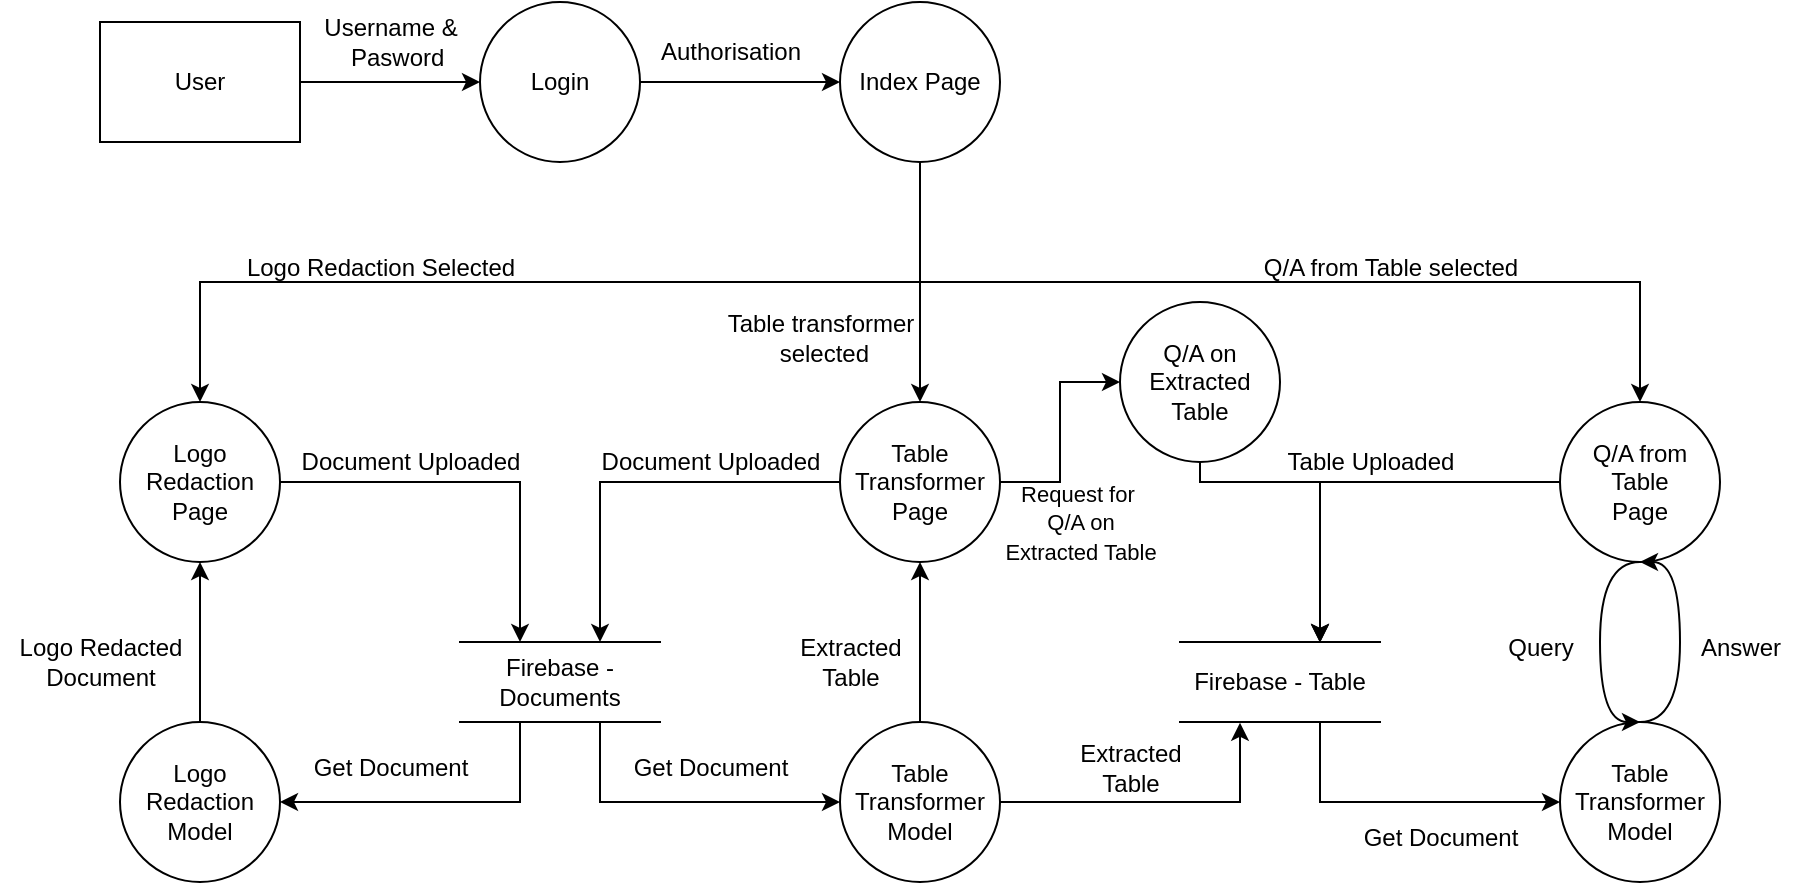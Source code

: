 <mxfile version="21.6.9" type="github">
  <diagram name="Page-1" id="n5cUWILyCTMb5AP5SN0Y">
    <mxGraphModel dx="956" dy="527" grid="1" gridSize="10" guides="1" tooltips="1" connect="1" arrows="1" fold="1" page="1" pageScale="1" pageWidth="1700" pageHeight="1100" math="0" shadow="0">
      <root>
        <mxCell id="0" />
        <mxCell id="1" parent="0" />
        <mxCell id="ej4gqfxKE3M-qN2YQfm8-6" style="edgeStyle=orthogonalEdgeStyle;rounded=0;orthogonalLoop=1;jettySize=auto;html=1;entryX=0;entryY=0.5;entryDx=0;entryDy=0;" edge="1" parent="1" source="ej4gqfxKE3M-qN2YQfm8-1" target="ej4gqfxKE3M-qN2YQfm8-5">
          <mxGeometry relative="1" as="geometry" />
        </mxCell>
        <mxCell id="ej4gqfxKE3M-qN2YQfm8-1" value="Login" style="shape=ellipse;html=1;dashed=0;whiteSpace=wrap;aspect=fixed;perimeter=ellipsePerimeter;" vertex="1" parent="1">
          <mxGeometry x="580" y="320" width="80" height="80" as="geometry" />
        </mxCell>
        <mxCell id="ej4gqfxKE3M-qN2YQfm8-3" style="edgeStyle=orthogonalEdgeStyle;rounded=0;orthogonalLoop=1;jettySize=auto;html=1;" edge="1" parent="1" source="ej4gqfxKE3M-qN2YQfm8-2" target="ej4gqfxKE3M-qN2YQfm8-1">
          <mxGeometry relative="1" as="geometry" />
        </mxCell>
        <mxCell id="ej4gqfxKE3M-qN2YQfm8-2" value="User" style="html=1;dashed=0;whiteSpace=wrap;" vertex="1" parent="1">
          <mxGeometry x="390" y="330" width="100" height="60" as="geometry" />
        </mxCell>
        <mxCell id="ej4gqfxKE3M-qN2YQfm8-4" value="Username &amp;amp;&lt;br&gt;&amp;nbsp; Pasword" style="text;html=1;align=center;verticalAlign=middle;resizable=0;points=[];autosize=1;strokeColor=none;fillColor=none;" vertex="1" parent="1">
          <mxGeometry x="490" y="320" width="90" height="40" as="geometry" />
        </mxCell>
        <mxCell id="ej4gqfxKE3M-qN2YQfm8-12" style="edgeStyle=orthogonalEdgeStyle;rounded=0;orthogonalLoop=1;jettySize=auto;html=1;exitX=0.5;exitY=1;exitDx=0;exitDy=0;entryX=0.5;entryY=0;entryDx=0;entryDy=0;" edge="1" parent="1" source="ej4gqfxKE3M-qN2YQfm8-5" target="ej4gqfxKE3M-qN2YQfm8-9">
          <mxGeometry relative="1" as="geometry" />
        </mxCell>
        <mxCell id="ej4gqfxKE3M-qN2YQfm8-13" style="edgeStyle=orthogonalEdgeStyle;rounded=0;orthogonalLoop=1;jettySize=auto;html=1;exitX=0.5;exitY=1;exitDx=0;exitDy=0;" edge="1" parent="1" source="ej4gqfxKE3M-qN2YQfm8-5" target="ej4gqfxKE3M-qN2YQfm8-10">
          <mxGeometry relative="1" as="geometry" />
        </mxCell>
        <mxCell id="ej4gqfxKE3M-qN2YQfm8-14" style="edgeStyle=orthogonalEdgeStyle;rounded=0;orthogonalLoop=1;jettySize=auto;html=1;exitX=0.5;exitY=1;exitDx=0;exitDy=0;" edge="1" parent="1" source="ej4gqfxKE3M-qN2YQfm8-5" target="ej4gqfxKE3M-qN2YQfm8-11">
          <mxGeometry relative="1" as="geometry" />
        </mxCell>
        <mxCell id="ej4gqfxKE3M-qN2YQfm8-5" value="Index Page" style="shape=ellipse;html=1;dashed=0;whiteSpace=wrap;aspect=fixed;perimeter=ellipsePerimeter;" vertex="1" parent="1">
          <mxGeometry x="760" y="320" width="80" height="80" as="geometry" />
        </mxCell>
        <mxCell id="ej4gqfxKE3M-qN2YQfm8-8" value="Authorisation" style="text;html=1;align=center;verticalAlign=middle;resizable=0;points=[];autosize=1;strokeColor=none;fillColor=none;" vertex="1" parent="1">
          <mxGeometry x="660" y="330" width="90" height="30" as="geometry" />
        </mxCell>
        <mxCell id="ej4gqfxKE3M-qN2YQfm8-19" style="edgeStyle=orthogonalEdgeStyle;rounded=0;orthogonalLoop=1;jettySize=auto;html=1;" edge="1" parent="1" source="ej4gqfxKE3M-qN2YQfm8-9" target="ej4gqfxKE3M-qN2YQfm8-18">
          <mxGeometry relative="1" as="geometry">
            <Array as="points">
              <mxPoint x="600" y="560" />
            </Array>
          </mxGeometry>
        </mxCell>
        <mxCell id="ej4gqfxKE3M-qN2YQfm8-9" value="Logo Redaction Page" style="shape=ellipse;html=1;dashed=0;whiteSpace=wrap;aspect=fixed;perimeter=ellipsePerimeter;" vertex="1" parent="1">
          <mxGeometry x="400" y="520" width="80" height="80" as="geometry" />
        </mxCell>
        <mxCell id="ej4gqfxKE3M-qN2YQfm8-20" style="edgeStyle=orthogonalEdgeStyle;rounded=0;orthogonalLoop=1;jettySize=auto;html=1;exitX=0;exitY=0.5;exitDx=0;exitDy=0;" edge="1" parent="1" source="ej4gqfxKE3M-qN2YQfm8-10" target="ej4gqfxKE3M-qN2YQfm8-18">
          <mxGeometry relative="1" as="geometry">
            <Array as="points">
              <mxPoint x="640" y="560" />
            </Array>
          </mxGeometry>
        </mxCell>
        <mxCell id="ej4gqfxKE3M-qN2YQfm8-56" style="edgeStyle=orthogonalEdgeStyle;rounded=0;orthogonalLoop=1;jettySize=auto;html=1;exitX=1;exitY=0.5;exitDx=0;exitDy=0;entryX=0;entryY=0.5;entryDx=0;entryDy=0;" edge="1" parent="1" source="ej4gqfxKE3M-qN2YQfm8-10" target="ej4gqfxKE3M-qN2YQfm8-55">
          <mxGeometry relative="1" as="geometry" />
        </mxCell>
        <mxCell id="ej4gqfxKE3M-qN2YQfm8-10" value="Table Transformer Page" style="shape=ellipse;html=1;dashed=0;whiteSpace=wrap;aspect=fixed;perimeter=ellipsePerimeter;" vertex="1" parent="1">
          <mxGeometry x="760" y="520" width="80" height="80" as="geometry" />
        </mxCell>
        <mxCell id="ej4gqfxKE3M-qN2YQfm8-39" style="edgeStyle=orthogonalEdgeStyle;rounded=0;orthogonalLoop=1;jettySize=auto;html=1;entryX=0.7;entryY=0.01;entryDx=0;entryDy=0;entryPerimeter=0;" edge="1" parent="1" source="ej4gqfxKE3M-qN2YQfm8-11" target="ej4gqfxKE3M-qN2YQfm8-36">
          <mxGeometry relative="1" as="geometry">
            <Array as="points">
              <mxPoint x="1000" y="560" />
            </Array>
          </mxGeometry>
        </mxCell>
        <mxCell id="ej4gqfxKE3M-qN2YQfm8-11" value="Q/A from Table&lt;br&gt;Page" style="shape=ellipse;html=1;dashed=0;whiteSpace=wrap;aspect=fixed;perimeter=ellipsePerimeter;" vertex="1" parent="1">
          <mxGeometry x="1120" y="520" width="80" height="80" as="geometry" />
        </mxCell>
        <mxCell id="ej4gqfxKE3M-qN2YQfm8-15" value="Logo Redaction Selected" style="text;html=1;align=center;verticalAlign=middle;resizable=0;points=[];autosize=1;strokeColor=none;fillColor=none;" vertex="1" parent="1">
          <mxGeometry x="450" y="438" width="160" height="30" as="geometry" />
        </mxCell>
        <mxCell id="ej4gqfxKE3M-qN2YQfm8-16" value="Table transformer&lt;br&gt;&amp;nbsp;selected" style="text;html=1;align=center;verticalAlign=middle;resizable=0;points=[];autosize=1;strokeColor=none;fillColor=none;" vertex="1" parent="1">
          <mxGeometry x="690" y="468" width="120" height="40" as="geometry" />
        </mxCell>
        <mxCell id="ej4gqfxKE3M-qN2YQfm8-17" value="Q/A from Table selected" style="text;html=1;align=center;verticalAlign=middle;resizable=0;points=[];autosize=1;strokeColor=none;fillColor=none;" vertex="1" parent="1">
          <mxGeometry x="960" y="438" width="150" height="30" as="geometry" />
        </mxCell>
        <mxCell id="ej4gqfxKE3M-qN2YQfm8-25" style="edgeStyle=orthogonalEdgeStyle;rounded=0;orthogonalLoop=1;jettySize=auto;html=1;exitX=0.25;exitY=1;exitDx=0;exitDy=0;entryX=1;entryY=0.5;entryDx=0;entryDy=0;" edge="1" parent="1" source="ej4gqfxKE3M-qN2YQfm8-18" target="ej4gqfxKE3M-qN2YQfm8-24">
          <mxGeometry relative="1" as="geometry">
            <Array as="points">
              <mxPoint x="600" y="680" />
              <mxPoint x="600" y="720" />
            </Array>
          </mxGeometry>
        </mxCell>
        <mxCell id="ej4gqfxKE3M-qN2YQfm8-32" style="edgeStyle=orthogonalEdgeStyle;rounded=0;orthogonalLoop=1;jettySize=auto;html=1;exitX=0.75;exitY=1;exitDx=0;exitDy=0;entryX=0;entryY=0.5;entryDx=0;entryDy=0;" edge="1" parent="1" source="ej4gqfxKE3M-qN2YQfm8-18" target="ej4gqfxKE3M-qN2YQfm8-31">
          <mxGeometry relative="1" as="geometry">
            <Array as="points">
              <mxPoint x="640" y="680" />
              <mxPoint x="640" y="720" />
            </Array>
          </mxGeometry>
        </mxCell>
        <mxCell id="ej4gqfxKE3M-qN2YQfm8-18" value="Firebase - Documents" style="html=1;dashed=0;whiteSpace=wrap;shape=partialRectangle;right=0;left=0;" vertex="1" parent="1">
          <mxGeometry x="570" y="640" width="100" height="40" as="geometry" />
        </mxCell>
        <mxCell id="ej4gqfxKE3M-qN2YQfm8-21" value="Document Uploaded" style="text;html=1;align=center;verticalAlign=middle;resizable=0;points=[];autosize=1;strokeColor=none;fillColor=none;" vertex="1" parent="1">
          <mxGeometry x="480" y="535" width="130" height="30" as="geometry" />
        </mxCell>
        <mxCell id="ej4gqfxKE3M-qN2YQfm8-22" value="Document Uploaded" style="text;html=1;align=center;verticalAlign=middle;resizable=0;points=[];autosize=1;strokeColor=none;fillColor=none;" vertex="1" parent="1">
          <mxGeometry x="630" y="535" width="130" height="30" as="geometry" />
        </mxCell>
        <mxCell id="ej4gqfxKE3M-qN2YQfm8-27" style="edgeStyle=orthogonalEdgeStyle;rounded=0;orthogonalLoop=1;jettySize=auto;html=1;exitX=0.5;exitY=0;exitDx=0;exitDy=0;entryX=0.5;entryY=1;entryDx=0;entryDy=0;" edge="1" parent="1" source="ej4gqfxKE3M-qN2YQfm8-24" target="ej4gqfxKE3M-qN2YQfm8-9">
          <mxGeometry relative="1" as="geometry">
            <mxPoint x="450" y="610" as="targetPoint" />
          </mxGeometry>
        </mxCell>
        <mxCell id="ej4gqfxKE3M-qN2YQfm8-24" value="Logo Redaction Model" style="shape=ellipse;html=1;dashed=0;whiteSpace=wrap;aspect=fixed;perimeter=ellipsePerimeter;" vertex="1" parent="1">
          <mxGeometry x="400" y="680" width="80" height="80" as="geometry" />
        </mxCell>
        <mxCell id="ej4gqfxKE3M-qN2YQfm8-26" value="Get Document" style="text;html=1;align=center;verticalAlign=middle;resizable=0;points=[];autosize=1;strokeColor=none;fillColor=none;" vertex="1" parent="1">
          <mxGeometry x="485" y="688" width="100" height="30" as="geometry" />
        </mxCell>
        <mxCell id="ej4gqfxKE3M-qN2YQfm8-28" value="Logo Redacted &lt;br&gt;Document" style="text;html=1;align=center;verticalAlign=middle;resizable=0;points=[];autosize=1;strokeColor=none;fillColor=none;" vertex="1" parent="1">
          <mxGeometry x="340" y="630" width="100" height="40" as="geometry" />
        </mxCell>
        <mxCell id="ej4gqfxKE3M-qN2YQfm8-34" style="edgeStyle=orthogonalEdgeStyle;rounded=0;orthogonalLoop=1;jettySize=auto;html=1;exitX=0.5;exitY=0;exitDx=0;exitDy=0;entryX=0.5;entryY=1;entryDx=0;entryDy=0;" edge="1" parent="1" source="ej4gqfxKE3M-qN2YQfm8-31" target="ej4gqfxKE3M-qN2YQfm8-10">
          <mxGeometry relative="1" as="geometry" />
        </mxCell>
        <mxCell id="ej4gqfxKE3M-qN2YQfm8-37" style="edgeStyle=orthogonalEdgeStyle;rounded=0;orthogonalLoop=1;jettySize=auto;html=1;exitX=1;exitY=0.5;exitDx=0;exitDy=0;entryX=0.304;entryY=1.01;entryDx=0;entryDy=0;entryPerimeter=0;" edge="1" parent="1" source="ej4gqfxKE3M-qN2YQfm8-31" target="ej4gqfxKE3M-qN2YQfm8-36">
          <mxGeometry relative="1" as="geometry">
            <Array as="points">
              <mxPoint x="960" y="720" />
              <mxPoint x="960" y="680" />
            </Array>
          </mxGeometry>
        </mxCell>
        <mxCell id="ej4gqfxKE3M-qN2YQfm8-31" value="Table Transformer Model" style="shape=ellipse;html=1;dashed=0;whiteSpace=wrap;aspect=fixed;perimeter=ellipsePerimeter;" vertex="1" parent="1">
          <mxGeometry x="760" y="680" width="80" height="80" as="geometry" />
        </mxCell>
        <mxCell id="ej4gqfxKE3M-qN2YQfm8-33" value="Get Document" style="text;html=1;align=center;verticalAlign=middle;resizable=0;points=[];autosize=1;strokeColor=none;fillColor=none;" vertex="1" parent="1">
          <mxGeometry x="645" y="688" width="100" height="30" as="geometry" />
        </mxCell>
        <mxCell id="ej4gqfxKE3M-qN2YQfm8-35" value="Extracted &lt;br&gt;Table" style="text;html=1;align=center;verticalAlign=middle;resizable=0;points=[];autosize=1;strokeColor=none;fillColor=none;" vertex="1" parent="1">
          <mxGeometry x="730" y="630" width="70" height="40" as="geometry" />
        </mxCell>
        <mxCell id="ej4gqfxKE3M-qN2YQfm8-42" style="edgeStyle=orthogonalEdgeStyle;rounded=0;orthogonalLoop=1;jettySize=auto;html=1;exitX=0.75;exitY=1;exitDx=0;exitDy=0;entryX=0;entryY=0.5;entryDx=0;entryDy=0;" edge="1" parent="1" source="ej4gqfxKE3M-qN2YQfm8-36" target="ej4gqfxKE3M-qN2YQfm8-41">
          <mxGeometry relative="1" as="geometry">
            <mxPoint x="970" y="680" as="sourcePoint" />
            <mxPoint x="1085" y="720" as="targetPoint" />
            <Array as="points">
              <mxPoint x="1000" y="680" />
              <mxPoint x="1000" y="720" />
            </Array>
          </mxGeometry>
        </mxCell>
        <mxCell id="ej4gqfxKE3M-qN2YQfm8-36" value="Firebase - Table" style="html=1;dashed=0;whiteSpace=wrap;shape=partialRectangle;right=0;left=0;" vertex="1" parent="1">
          <mxGeometry x="930" y="640" width="100" height="40" as="geometry" />
        </mxCell>
        <mxCell id="ej4gqfxKE3M-qN2YQfm8-38" value="Extracted &lt;br&gt;Table" style="text;html=1;align=center;verticalAlign=middle;resizable=0;points=[];autosize=1;strokeColor=none;fillColor=none;" vertex="1" parent="1">
          <mxGeometry x="870" y="683" width="70" height="40" as="geometry" />
        </mxCell>
        <mxCell id="ej4gqfxKE3M-qN2YQfm8-40" value="Table Uploaded" style="text;html=1;align=center;verticalAlign=middle;resizable=0;points=[];autosize=1;strokeColor=none;fillColor=none;" vertex="1" parent="1">
          <mxGeometry x="970" y="535" width="110" height="30" as="geometry" />
        </mxCell>
        <mxCell id="ej4gqfxKE3M-qN2YQfm8-49" style="edgeStyle=orthogonalEdgeStyle;rounded=0;orthogonalLoop=1;jettySize=auto;html=1;exitX=0.5;exitY=0;exitDx=0;exitDy=0;entryX=0.5;entryY=1;entryDx=0;entryDy=0;curved=1;" edge="1" parent="1" source="ej4gqfxKE3M-qN2YQfm8-41" target="ej4gqfxKE3M-qN2YQfm8-11">
          <mxGeometry relative="1" as="geometry">
            <Array as="points">
              <mxPoint x="1180" y="680" />
              <mxPoint x="1180" y="600" />
            </Array>
          </mxGeometry>
        </mxCell>
        <mxCell id="ej4gqfxKE3M-qN2YQfm8-41" value="Table Transformer Model" style="shape=ellipse;html=1;dashed=0;whiteSpace=wrap;aspect=fixed;perimeter=ellipsePerimeter;" vertex="1" parent="1">
          <mxGeometry x="1120" y="680" width="80" height="80" as="geometry" />
        </mxCell>
        <mxCell id="ej4gqfxKE3M-qN2YQfm8-43" value="Get Document" style="text;html=1;align=center;verticalAlign=middle;resizable=0;points=[];autosize=1;strokeColor=none;fillColor=none;" vertex="1" parent="1">
          <mxGeometry x="1010" y="723" width="100" height="30" as="geometry" />
        </mxCell>
        <mxCell id="ej4gqfxKE3M-qN2YQfm8-47" style="edgeStyle=orthogonalEdgeStyle;rounded=0;orthogonalLoop=1;jettySize=auto;html=1;entryX=0.5;entryY=0;entryDx=0;entryDy=0;curved=1;exitX=0.5;exitY=1;exitDx=0;exitDy=0;" edge="1" parent="1" source="ej4gqfxKE3M-qN2YQfm8-11" target="ej4gqfxKE3M-qN2YQfm8-41">
          <mxGeometry relative="1" as="geometry">
            <Array as="points">
              <mxPoint x="1140" y="600" />
              <mxPoint x="1140" y="680" />
            </Array>
          </mxGeometry>
        </mxCell>
        <mxCell id="ej4gqfxKE3M-qN2YQfm8-50" value="Query" style="text;html=1;align=center;verticalAlign=middle;resizable=0;points=[];autosize=1;strokeColor=none;fillColor=none;" vertex="1" parent="1">
          <mxGeometry x="1080" y="628" width="60" height="30" as="geometry" />
        </mxCell>
        <mxCell id="ej4gqfxKE3M-qN2YQfm8-51" value="Answer" style="text;html=1;align=center;verticalAlign=middle;resizable=0;points=[];autosize=1;strokeColor=none;fillColor=none;" vertex="1" parent="1">
          <mxGeometry x="1180" y="628" width="60" height="30" as="geometry" />
        </mxCell>
        <mxCell id="ej4gqfxKE3M-qN2YQfm8-61" style="edgeStyle=orthogonalEdgeStyle;rounded=0;orthogonalLoop=1;jettySize=auto;html=1;" edge="1" parent="1">
          <mxGeometry relative="1" as="geometry">
            <mxPoint x="940" y="550" as="sourcePoint" />
            <mxPoint x="1000" y="640" as="targetPoint" />
            <Array as="points">
              <mxPoint x="940" y="560" />
              <mxPoint x="1000" y="560" />
            </Array>
          </mxGeometry>
        </mxCell>
        <mxCell id="ej4gqfxKE3M-qN2YQfm8-55" value="Q/A on Extracted Table" style="shape=ellipse;html=1;dashed=0;whiteSpace=wrap;aspect=fixed;perimeter=ellipsePerimeter;" vertex="1" parent="1">
          <mxGeometry x="900" y="470" width="80" height="80" as="geometry" />
        </mxCell>
        <mxCell id="ej4gqfxKE3M-qN2YQfm8-57" style="edgeStyle=orthogonalEdgeStyle;rounded=0;orthogonalLoop=1;jettySize=auto;html=1;exitX=0.5;exitY=1;exitDx=0;exitDy=0;" edge="1" parent="1" source="ej4gqfxKE3M-qN2YQfm8-55" target="ej4gqfxKE3M-qN2YQfm8-55">
          <mxGeometry relative="1" as="geometry" />
        </mxCell>
        <mxCell id="ej4gqfxKE3M-qN2YQfm8-59" value="&lt;font style=&quot;font-size: 11px;&quot;&gt;Request for&amp;nbsp;&lt;br style=&quot;font-size: 11px;&quot;&gt;Q/A on &lt;br style=&quot;font-size: 11px;&quot;&gt;Extracted Table&lt;/font&gt;" style="text;html=1;align=center;verticalAlign=middle;resizable=0;points=[];autosize=1;strokeColor=none;fillColor=none;" vertex="1" parent="1">
          <mxGeometry x="830" y="550" width="100" height="60" as="geometry" />
        </mxCell>
        <mxCell id="ej4gqfxKE3M-qN2YQfm8-62" style="edgeStyle=orthogonalEdgeStyle;rounded=0;orthogonalLoop=1;jettySize=auto;html=1;" edge="1" parent="1">
          <mxGeometry relative="1" as="geometry">
            <mxPoint x="940" y="550" as="sourcePoint" />
            <mxPoint x="1000" y="640" as="targetPoint" />
            <Array as="points">
              <mxPoint x="940" y="560" />
              <mxPoint x="1000" y="560" />
            </Array>
          </mxGeometry>
        </mxCell>
      </root>
    </mxGraphModel>
  </diagram>
</mxfile>
